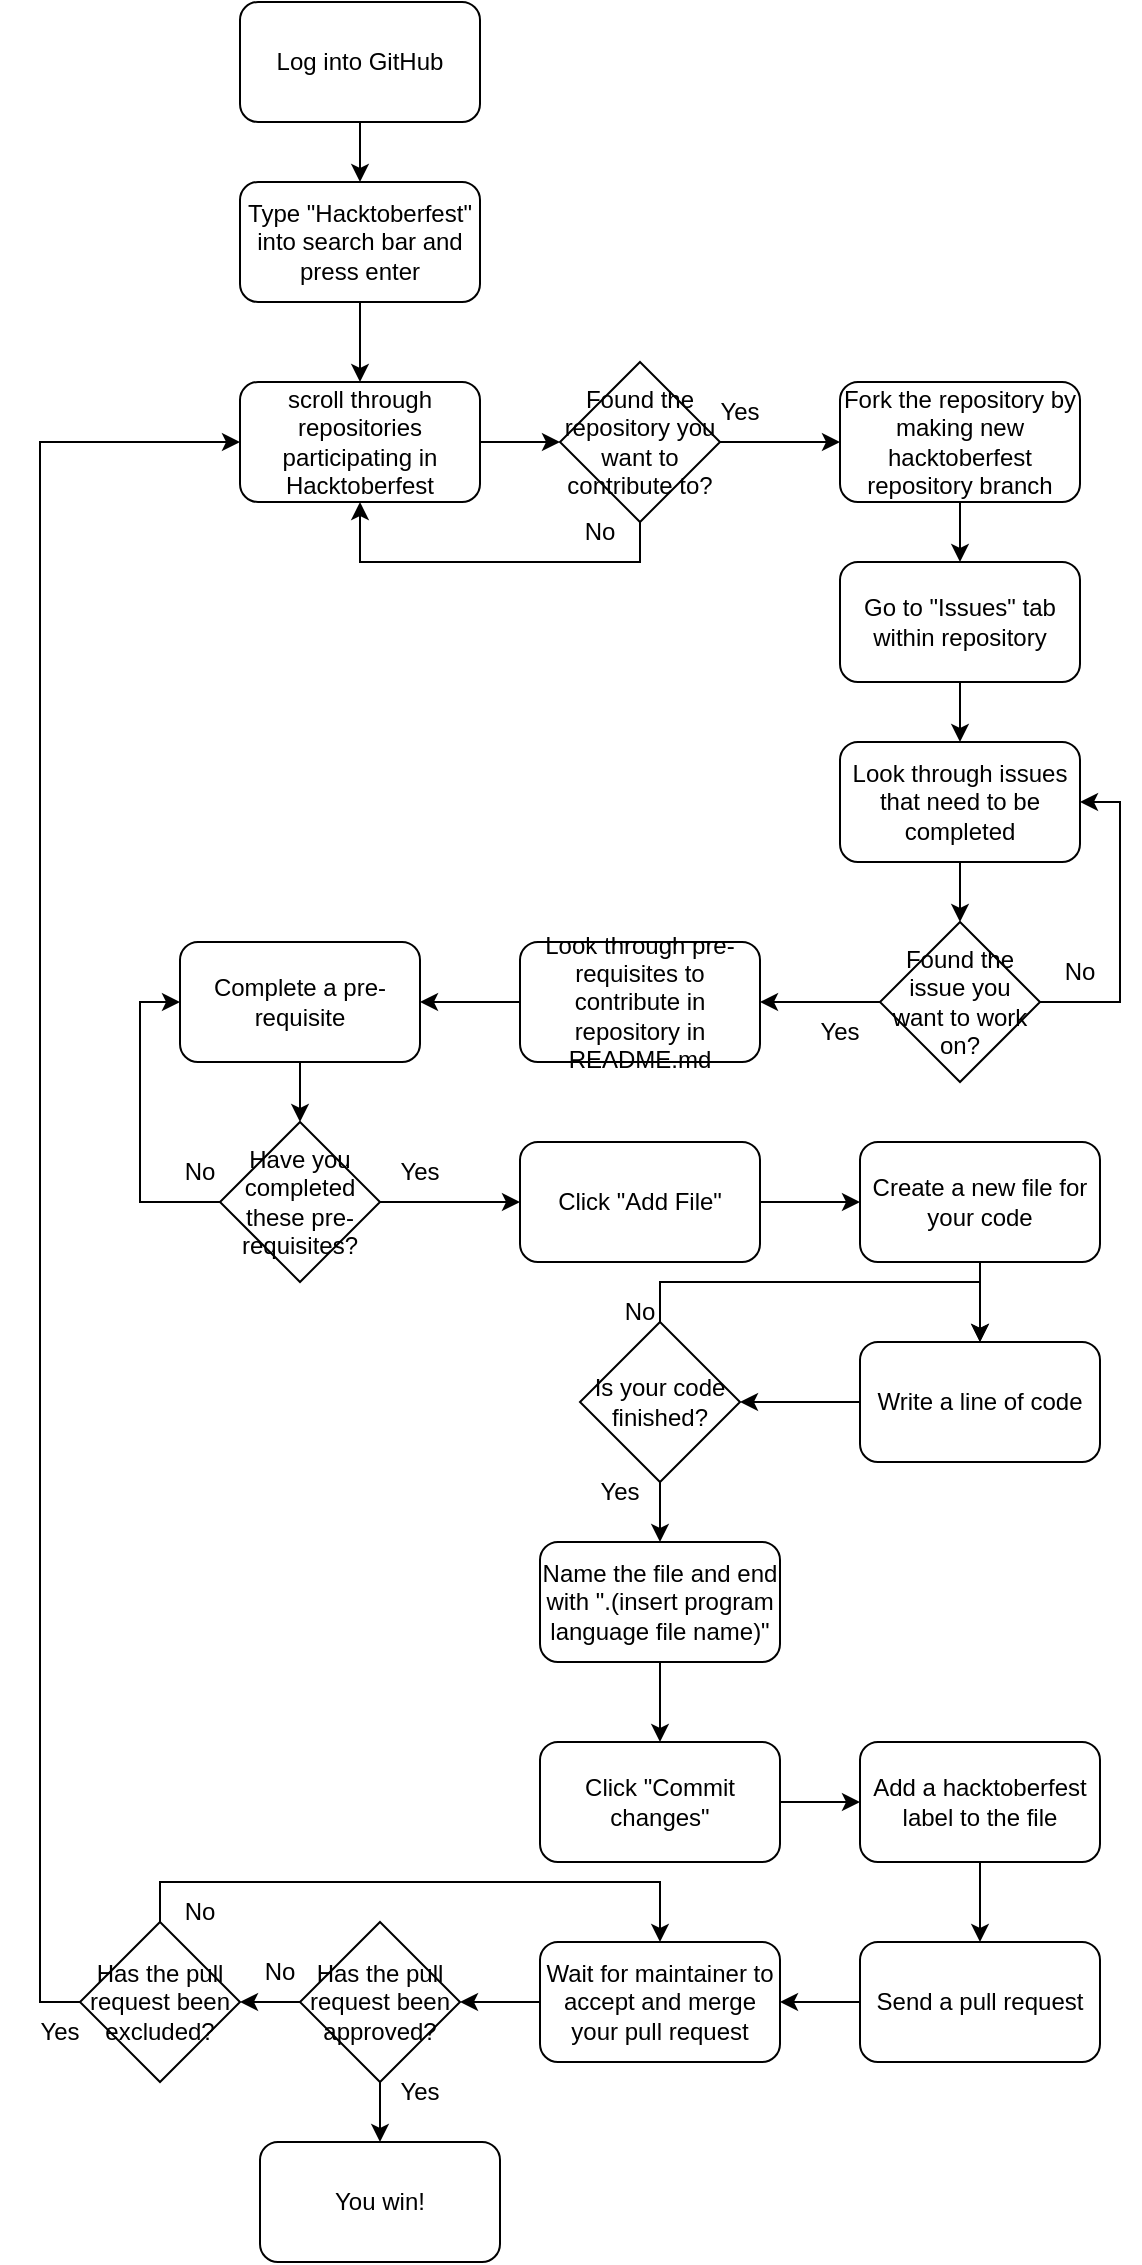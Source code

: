 <mxfile version="22.0.8" type="github">
  <diagram id="C5RBs43oDa-KdzZeNtuy" name="Page-1">
    <mxGraphModel dx="882" dy="480" grid="1" gridSize="10" guides="1" tooltips="1" connect="1" arrows="1" fold="1" page="1" pageScale="1" pageWidth="827" pageHeight="1169" math="0" shadow="0">
      <root>
        <mxCell id="WIyWlLk6GJQsqaUBKTNV-0" />
        <mxCell id="WIyWlLk6GJQsqaUBKTNV-1" parent="WIyWlLk6GJQsqaUBKTNV-0" />
        <mxCell id="LBUSXOYxLL9FHg3XURjK-1" style="edgeStyle=orthogonalEdgeStyle;rounded=0;orthogonalLoop=1;jettySize=auto;html=1;exitX=0.5;exitY=1;exitDx=0;exitDy=0;entryX=0.5;entryY=0;entryDx=0;entryDy=0;" edge="1" parent="WIyWlLk6GJQsqaUBKTNV-1" source="WIyWlLk6GJQsqaUBKTNV-3" target="LBUSXOYxLL9FHg3XURjK-0">
          <mxGeometry relative="1" as="geometry" />
        </mxCell>
        <mxCell id="WIyWlLk6GJQsqaUBKTNV-3" value="Log into GitHub" style="rounded=1;whiteSpace=wrap;html=1;fontSize=12;glass=0;strokeWidth=1;shadow=0;" parent="WIyWlLk6GJQsqaUBKTNV-1" vertex="1">
          <mxGeometry x="230" y="20" width="120" height="60" as="geometry" />
        </mxCell>
        <mxCell id="LBUSXOYxLL9FHg3XURjK-7" value="" style="edgeStyle=orthogonalEdgeStyle;rounded=0;orthogonalLoop=1;jettySize=auto;html=1;" edge="1" parent="WIyWlLk6GJQsqaUBKTNV-1" source="LBUSXOYxLL9FHg3XURjK-0" target="LBUSXOYxLL9FHg3XURjK-6">
          <mxGeometry relative="1" as="geometry" />
        </mxCell>
        <mxCell id="LBUSXOYxLL9FHg3XURjK-0" value="Type &quot;Hacktoberfest&quot; into search bar and press enter" style="rounded=1;whiteSpace=wrap;html=1;" vertex="1" parent="WIyWlLk6GJQsqaUBKTNV-1">
          <mxGeometry x="230" y="110" width="120" height="60" as="geometry" />
        </mxCell>
        <mxCell id="LBUSXOYxLL9FHg3XURjK-11" style="edgeStyle=orthogonalEdgeStyle;rounded=0;orthogonalLoop=1;jettySize=auto;html=1;exitX=0.5;exitY=1;exitDx=0;exitDy=0;entryX=0.5;entryY=1;entryDx=0;entryDy=0;" edge="1" parent="WIyWlLk6GJQsqaUBKTNV-1" source="LBUSXOYxLL9FHg3XURjK-3" target="LBUSXOYxLL9FHg3XURjK-6">
          <mxGeometry relative="1" as="geometry" />
        </mxCell>
        <mxCell id="LBUSXOYxLL9FHg3XURjK-57" value="" style="edgeStyle=orthogonalEdgeStyle;rounded=0;orthogonalLoop=1;jettySize=auto;html=1;" edge="1" parent="WIyWlLk6GJQsqaUBKTNV-1" source="LBUSXOYxLL9FHg3XURjK-3" target="LBUSXOYxLL9FHg3XURjK-56">
          <mxGeometry relative="1" as="geometry" />
        </mxCell>
        <mxCell id="LBUSXOYxLL9FHg3XURjK-3" value="Found the repository you want to contribute to?" style="rhombus;whiteSpace=wrap;html=1;" vertex="1" parent="WIyWlLk6GJQsqaUBKTNV-1">
          <mxGeometry x="390" y="200" width="80" height="80" as="geometry" />
        </mxCell>
        <mxCell id="LBUSXOYxLL9FHg3XURjK-8" value="" style="edgeStyle=orthogonalEdgeStyle;rounded=0;orthogonalLoop=1;jettySize=auto;html=1;" edge="1" parent="WIyWlLk6GJQsqaUBKTNV-1" source="LBUSXOYxLL9FHg3XURjK-6" target="LBUSXOYxLL9FHg3XURjK-3">
          <mxGeometry relative="1" as="geometry" />
        </mxCell>
        <mxCell id="LBUSXOYxLL9FHg3XURjK-6" value="scroll through repositories participating in Hacktoberfest" style="rounded=1;whiteSpace=wrap;html=1;" vertex="1" parent="WIyWlLk6GJQsqaUBKTNV-1">
          <mxGeometry x="230" y="210" width="120" height="60" as="geometry" />
        </mxCell>
        <mxCell id="LBUSXOYxLL9FHg3XURjK-33" value="" style="edgeStyle=orthogonalEdgeStyle;rounded=0;orthogonalLoop=1;jettySize=auto;html=1;" edge="1" parent="WIyWlLk6GJQsqaUBKTNV-1" source="LBUSXOYxLL9FHg3XURjK-9" target="LBUSXOYxLL9FHg3XURjK-32">
          <mxGeometry relative="1" as="geometry" />
        </mxCell>
        <mxCell id="LBUSXOYxLL9FHg3XURjK-9" value="Look through pre-requisites to contribute in repository in README.md" style="rounded=1;whiteSpace=wrap;html=1;" vertex="1" parent="WIyWlLk6GJQsqaUBKTNV-1">
          <mxGeometry x="370" y="490" width="120" height="60" as="geometry" />
        </mxCell>
        <mxCell id="LBUSXOYxLL9FHg3XURjK-12" value="No" style="text;html=1;strokeColor=none;fillColor=none;align=center;verticalAlign=middle;whiteSpace=wrap;rounded=0;" vertex="1" parent="WIyWlLk6GJQsqaUBKTNV-1">
          <mxGeometry x="380" y="270" width="60" height="30" as="geometry" />
        </mxCell>
        <mxCell id="LBUSXOYxLL9FHg3XURjK-16" value="Yes" style="text;html=1;strokeColor=none;fillColor=none;align=center;verticalAlign=middle;whiteSpace=wrap;rounded=0;" vertex="1" parent="WIyWlLk6GJQsqaUBKTNV-1">
          <mxGeometry x="450" y="210" width="60" height="30" as="geometry" />
        </mxCell>
        <mxCell id="LBUSXOYxLL9FHg3XURjK-35" style="edgeStyle=orthogonalEdgeStyle;rounded=0;orthogonalLoop=1;jettySize=auto;html=1;exitX=0;exitY=0.5;exitDx=0;exitDy=0;entryX=0;entryY=0.5;entryDx=0;entryDy=0;" edge="1" parent="WIyWlLk6GJQsqaUBKTNV-1" source="LBUSXOYxLL9FHg3XURjK-17" target="LBUSXOYxLL9FHg3XURjK-32">
          <mxGeometry relative="1" as="geometry" />
        </mxCell>
        <mxCell id="LBUSXOYxLL9FHg3XURjK-40" style="edgeStyle=orthogonalEdgeStyle;rounded=0;orthogonalLoop=1;jettySize=auto;html=1;exitX=1;exitY=0.5;exitDx=0;exitDy=0;entryX=0;entryY=0.5;entryDx=0;entryDy=0;" edge="1" parent="WIyWlLk6GJQsqaUBKTNV-1" source="LBUSXOYxLL9FHg3XURjK-17" target="LBUSXOYxLL9FHg3XURjK-36">
          <mxGeometry relative="1" as="geometry" />
        </mxCell>
        <mxCell id="LBUSXOYxLL9FHg3XURjK-17" value="Have you completed these pre-requisites?" style="rhombus;whiteSpace=wrap;html=1;" vertex="1" parent="WIyWlLk6GJQsqaUBKTNV-1">
          <mxGeometry x="220" y="580" width="80" height="80" as="geometry" />
        </mxCell>
        <mxCell id="LBUSXOYxLL9FHg3XURjK-23" value="" style="edgeStyle=orthogonalEdgeStyle;rounded=0;orthogonalLoop=1;jettySize=auto;html=1;" edge="1" parent="WIyWlLk6GJQsqaUBKTNV-1" source="LBUSXOYxLL9FHg3XURjK-19" target="LBUSXOYxLL9FHg3XURjK-22">
          <mxGeometry relative="1" as="geometry" />
        </mxCell>
        <mxCell id="LBUSXOYxLL9FHg3XURjK-19" value="Go to &quot;Issues&quot; tab within repository" style="rounded=1;whiteSpace=wrap;html=1;" vertex="1" parent="WIyWlLk6GJQsqaUBKTNV-1">
          <mxGeometry x="530" y="300" width="120" height="60" as="geometry" />
        </mxCell>
        <mxCell id="LBUSXOYxLL9FHg3XURjK-25" value="" style="edgeStyle=orthogonalEdgeStyle;rounded=0;orthogonalLoop=1;jettySize=auto;html=1;" edge="1" parent="WIyWlLk6GJQsqaUBKTNV-1" source="LBUSXOYxLL9FHg3XURjK-22" target="LBUSXOYxLL9FHg3XURjK-24">
          <mxGeometry relative="1" as="geometry" />
        </mxCell>
        <mxCell id="LBUSXOYxLL9FHg3XURjK-22" value="Look through issues that need to be completed" style="rounded=1;whiteSpace=wrap;html=1;" vertex="1" parent="WIyWlLk6GJQsqaUBKTNV-1">
          <mxGeometry x="530" y="390" width="120" height="60" as="geometry" />
        </mxCell>
        <mxCell id="LBUSXOYxLL9FHg3XURjK-27" value="" style="edgeStyle=orthogonalEdgeStyle;rounded=0;orthogonalLoop=1;jettySize=auto;html=1;" edge="1" parent="WIyWlLk6GJQsqaUBKTNV-1" source="LBUSXOYxLL9FHg3XURjK-24" target="LBUSXOYxLL9FHg3XURjK-9">
          <mxGeometry relative="1" as="geometry" />
        </mxCell>
        <mxCell id="LBUSXOYxLL9FHg3XURjK-55" style="edgeStyle=orthogonalEdgeStyle;rounded=0;orthogonalLoop=1;jettySize=auto;html=1;exitX=1;exitY=0.5;exitDx=0;exitDy=0;entryX=1;entryY=0.5;entryDx=0;entryDy=0;" edge="1" parent="WIyWlLk6GJQsqaUBKTNV-1" source="LBUSXOYxLL9FHg3XURjK-24" target="LBUSXOYxLL9FHg3XURjK-22">
          <mxGeometry relative="1" as="geometry">
            <Array as="points">
              <mxPoint x="670" y="520" />
              <mxPoint x="670" y="420" />
            </Array>
          </mxGeometry>
        </mxCell>
        <mxCell id="LBUSXOYxLL9FHg3XURjK-24" value="Found the issue you want to work on?" style="rhombus;whiteSpace=wrap;html=1;" vertex="1" parent="WIyWlLk6GJQsqaUBKTNV-1">
          <mxGeometry x="550" y="480" width="80" height="80" as="geometry" />
        </mxCell>
        <mxCell id="LBUSXOYxLL9FHg3XURjK-28" value="Yes" style="text;html=1;strokeColor=none;fillColor=none;align=center;verticalAlign=middle;whiteSpace=wrap;rounded=0;" vertex="1" parent="WIyWlLk6GJQsqaUBKTNV-1">
          <mxGeometry x="500" y="520" width="60" height="30" as="geometry" />
        </mxCell>
        <mxCell id="LBUSXOYxLL9FHg3XURjK-29" value="No" style="text;html=1;strokeColor=none;fillColor=none;align=center;verticalAlign=middle;whiteSpace=wrap;rounded=0;" vertex="1" parent="WIyWlLk6GJQsqaUBKTNV-1">
          <mxGeometry x="620" y="490" width="60" height="30" as="geometry" />
        </mxCell>
        <mxCell id="LBUSXOYxLL9FHg3XURjK-34" value="" style="edgeStyle=orthogonalEdgeStyle;rounded=0;orthogonalLoop=1;jettySize=auto;html=1;" edge="1" parent="WIyWlLk6GJQsqaUBKTNV-1" source="LBUSXOYxLL9FHg3XURjK-32" target="LBUSXOYxLL9FHg3XURjK-17">
          <mxGeometry relative="1" as="geometry" />
        </mxCell>
        <mxCell id="LBUSXOYxLL9FHg3XURjK-32" value="Complete a pre-requisite" style="rounded=1;whiteSpace=wrap;html=1;" vertex="1" parent="WIyWlLk6GJQsqaUBKTNV-1">
          <mxGeometry x="200" y="490" width="120" height="60" as="geometry" />
        </mxCell>
        <mxCell id="LBUSXOYxLL9FHg3XURjK-42" value="" style="edgeStyle=orthogonalEdgeStyle;rounded=0;orthogonalLoop=1;jettySize=auto;html=1;" edge="1" parent="WIyWlLk6GJQsqaUBKTNV-1" source="LBUSXOYxLL9FHg3XURjK-36" target="LBUSXOYxLL9FHg3XURjK-41">
          <mxGeometry relative="1" as="geometry" />
        </mxCell>
        <mxCell id="LBUSXOYxLL9FHg3XURjK-36" value="Click &quot;Add File&quot;" style="rounded=1;whiteSpace=wrap;html=1;" vertex="1" parent="WIyWlLk6GJQsqaUBKTNV-1">
          <mxGeometry x="370" y="590" width="120" height="60" as="geometry" />
        </mxCell>
        <mxCell id="LBUSXOYxLL9FHg3XURjK-37" value="No" style="text;html=1;strokeColor=none;fillColor=none;align=center;verticalAlign=middle;whiteSpace=wrap;rounded=0;" vertex="1" parent="WIyWlLk6GJQsqaUBKTNV-1">
          <mxGeometry x="180" y="590" width="60" height="30" as="geometry" />
        </mxCell>
        <mxCell id="LBUSXOYxLL9FHg3XURjK-39" value="Yes" style="text;html=1;strokeColor=none;fillColor=none;align=center;verticalAlign=middle;whiteSpace=wrap;rounded=0;" vertex="1" parent="WIyWlLk6GJQsqaUBKTNV-1">
          <mxGeometry x="290" y="590" width="60" height="30" as="geometry" />
        </mxCell>
        <mxCell id="LBUSXOYxLL9FHg3XURjK-50" value="" style="edgeStyle=orthogonalEdgeStyle;rounded=0;orthogonalLoop=1;jettySize=auto;html=1;" edge="1" parent="WIyWlLk6GJQsqaUBKTNV-1" source="LBUSXOYxLL9FHg3XURjK-41" target="LBUSXOYxLL9FHg3XURjK-43">
          <mxGeometry relative="1" as="geometry" />
        </mxCell>
        <mxCell id="LBUSXOYxLL9FHg3XURjK-41" value="Create a new file for your code" style="rounded=1;whiteSpace=wrap;html=1;" vertex="1" parent="WIyWlLk6GJQsqaUBKTNV-1">
          <mxGeometry x="540" y="590" width="120" height="60" as="geometry" />
        </mxCell>
        <mxCell id="LBUSXOYxLL9FHg3XURjK-45" value="" style="edgeStyle=orthogonalEdgeStyle;rounded=0;orthogonalLoop=1;jettySize=auto;html=1;" edge="1" parent="WIyWlLk6GJQsqaUBKTNV-1" source="LBUSXOYxLL9FHg3XURjK-43" target="LBUSXOYxLL9FHg3XURjK-44">
          <mxGeometry relative="1" as="geometry" />
        </mxCell>
        <mxCell id="LBUSXOYxLL9FHg3XURjK-43" value="Write a line of code" style="rounded=1;whiteSpace=wrap;html=1;" vertex="1" parent="WIyWlLk6GJQsqaUBKTNV-1">
          <mxGeometry x="540" y="690" width="120" height="60" as="geometry" />
        </mxCell>
        <mxCell id="LBUSXOYxLL9FHg3XURjK-52" style="edgeStyle=orthogonalEdgeStyle;rounded=0;orthogonalLoop=1;jettySize=auto;html=1;exitX=0.5;exitY=0;exitDx=0;exitDy=0;entryX=0.5;entryY=0;entryDx=0;entryDy=0;" edge="1" parent="WIyWlLk6GJQsqaUBKTNV-1" source="LBUSXOYxLL9FHg3XURjK-44" target="LBUSXOYxLL9FHg3XURjK-43">
          <mxGeometry relative="1" as="geometry" />
        </mxCell>
        <mxCell id="LBUSXOYxLL9FHg3XURjK-53" value="" style="edgeStyle=orthogonalEdgeStyle;rounded=0;orthogonalLoop=1;jettySize=auto;html=1;" edge="1" parent="WIyWlLk6GJQsqaUBKTNV-1" source="LBUSXOYxLL9FHg3XURjK-44" target="LBUSXOYxLL9FHg3XURjK-46">
          <mxGeometry relative="1" as="geometry" />
        </mxCell>
        <mxCell id="LBUSXOYxLL9FHg3XURjK-44" value="Is your code finished?" style="rhombus;whiteSpace=wrap;html=1;" vertex="1" parent="WIyWlLk6GJQsqaUBKTNV-1">
          <mxGeometry x="400" y="680" width="80" height="80" as="geometry" />
        </mxCell>
        <mxCell id="LBUSXOYxLL9FHg3XURjK-61" value="" style="edgeStyle=orthogonalEdgeStyle;rounded=0;orthogonalLoop=1;jettySize=auto;html=1;" edge="1" parent="WIyWlLk6GJQsqaUBKTNV-1" source="LBUSXOYxLL9FHg3XURjK-46" target="LBUSXOYxLL9FHg3XURjK-54">
          <mxGeometry relative="1" as="geometry" />
        </mxCell>
        <mxCell id="LBUSXOYxLL9FHg3XURjK-46" value="Name the file and end with &quot;.(insert program language file name)&quot;" style="rounded=1;whiteSpace=wrap;html=1;" vertex="1" parent="WIyWlLk6GJQsqaUBKTNV-1">
          <mxGeometry x="380" y="790" width="120" height="60" as="geometry" />
        </mxCell>
        <mxCell id="LBUSXOYxLL9FHg3XURjK-65" value="" style="edgeStyle=orthogonalEdgeStyle;rounded=0;orthogonalLoop=1;jettySize=auto;html=1;" edge="1" parent="WIyWlLk6GJQsqaUBKTNV-1" source="LBUSXOYxLL9FHg3XURjK-54" target="LBUSXOYxLL9FHg3XURjK-62">
          <mxGeometry relative="1" as="geometry" />
        </mxCell>
        <mxCell id="LBUSXOYxLL9FHg3XURjK-54" value="Click &quot;Commit changes&quot;" style="rounded=1;whiteSpace=wrap;html=1;" vertex="1" parent="WIyWlLk6GJQsqaUBKTNV-1">
          <mxGeometry x="380" y="890" width="120" height="60" as="geometry" />
        </mxCell>
        <mxCell id="LBUSXOYxLL9FHg3XURjK-58" value="" style="edgeStyle=orthogonalEdgeStyle;rounded=0;orthogonalLoop=1;jettySize=auto;html=1;" edge="1" parent="WIyWlLk6GJQsqaUBKTNV-1" source="LBUSXOYxLL9FHg3XURjK-56" target="LBUSXOYxLL9FHg3XURjK-19">
          <mxGeometry relative="1" as="geometry" />
        </mxCell>
        <mxCell id="LBUSXOYxLL9FHg3XURjK-56" value="Fork the repository by making new hacktoberfest repository branch" style="rounded=1;whiteSpace=wrap;html=1;" vertex="1" parent="WIyWlLk6GJQsqaUBKTNV-1">
          <mxGeometry x="530" y="210" width="120" height="60" as="geometry" />
        </mxCell>
        <mxCell id="LBUSXOYxLL9FHg3XURjK-59" value="No" style="text;html=1;strokeColor=none;fillColor=none;align=center;verticalAlign=middle;whiteSpace=wrap;rounded=0;" vertex="1" parent="WIyWlLk6GJQsqaUBKTNV-1">
          <mxGeometry x="400" y="660" width="60" height="30" as="geometry" />
        </mxCell>
        <mxCell id="LBUSXOYxLL9FHg3XURjK-60" value="Yes" style="text;html=1;strokeColor=none;fillColor=none;align=center;verticalAlign=middle;whiteSpace=wrap;rounded=0;" vertex="1" parent="WIyWlLk6GJQsqaUBKTNV-1">
          <mxGeometry x="390" y="750" width="60" height="30" as="geometry" />
        </mxCell>
        <mxCell id="LBUSXOYxLL9FHg3XURjK-67" value="" style="edgeStyle=orthogonalEdgeStyle;rounded=0;orthogonalLoop=1;jettySize=auto;html=1;" edge="1" parent="WIyWlLk6GJQsqaUBKTNV-1" source="LBUSXOYxLL9FHg3XURjK-62" target="LBUSXOYxLL9FHg3XURjK-66">
          <mxGeometry relative="1" as="geometry" />
        </mxCell>
        <mxCell id="LBUSXOYxLL9FHg3XURjK-62" value="Add a hacktoberfest label to the file" style="rounded=1;whiteSpace=wrap;html=1;" vertex="1" parent="WIyWlLk6GJQsqaUBKTNV-1">
          <mxGeometry x="540" y="890" width="120" height="60" as="geometry" />
        </mxCell>
        <mxCell id="LBUSXOYxLL9FHg3XURjK-73" value="" style="edgeStyle=orthogonalEdgeStyle;rounded=0;orthogonalLoop=1;jettySize=auto;html=1;" edge="1" parent="WIyWlLk6GJQsqaUBKTNV-1" source="LBUSXOYxLL9FHg3XURjK-66" target="LBUSXOYxLL9FHg3XURjK-68">
          <mxGeometry relative="1" as="geometry" />
        </mxCell>
        <mxCell id="LBUSXOYxLL9FHg3XURjK-66" value="Send a pull request" style="rounded=1;whiteSpace=wrap;html=1;" vertex="1" parent="WIyWlLk6GJQsqaUBKTNV-1">
          <mxGeometry x="540" y="990" width="120" height="60" as="geometry" />
        </mxCell>
        <mxCell id="LBUSXOYxLL9FHg3XURjK-71" value="" style="edgeStyle=orthogonalEdgeStyle;rounded=0;orthogonalLoop=1;jettySize=auto;html=1;" edge="1" parent="WIyWlLk6GJQsqaUBKTNV-1" source="LBUSXOYxLL9FHg3XURjK-68" target="LBUSXOYxLL9FHg3XURjK-70">
          <mxGeometry relative="1" as="geometry" />
        </mxCell>
        <mxCell id="LBUSXOYxLL9FHg3XURjK-68" value="Wait for maintainer to accept and merge your pull request" style="rounded=1;whiteSpace=wrap;html=1;" vertex="1" parent="WIyWlLk6GJQsqaUBKTNV-1">
          <mxGeometry x="380" y="990" width="120" height="60" as="geometry" />
        </mxCell>
        <mxCell id="LBUSXOYxLL9FHg3XURjK-77" style="edgeStyle=orthogonalEdgeStyle;rounded=0;orthogonalLoop=1;jettySize=auto;html=1;exitX=0.5;exitY=1;exitDx=0;exitDy=0;entryX=0.5;entryY=0;entryDx=0;entryDy=0;" edge="1" parent="WIyWlLk6GJQsqaUBKTNV-1" source="LBUSXOYxLL9FHg3XURjK-70" target="LBUSXOYxLL9FHg3XURjK-76">
          <mxGeometry relative="1" as="geometry" />
        </mxCell>
        <mxCell id="LBUSXOYxLL9FHg3XURjK-79" style="edgeStyle=orthogonalEdgeStyle;rounded=0;orthogonalLoop=1;jettySize=auto;html=1;exitX=0;exitY=0.5;exitDx=0;exitDy=0;entryX=1;entryY=0.5;entryDx=0;entryDy=0;" edge="1" parent="WIyWlLk6GJQsqaUBKTNV-1" source="LBUSXOYxLL9FHg3XURjK-70" target="LBUSXOYxLL9FHg3XURjK-75">
          <mxGeometry relative="1" as="geometry" />
        </mxCell>
        <mxCell id="LBUSXOYxLL9FHg3XURjK-70" value="Has the pull request been approved?" style="rhombus;whiteSpace=wrap;html=1;" vertex="1" parent="WIyWlLk6GJQsqaUBKTNV-1">
          <mxGeometry x="260" y="980" width="80" height="80" as="geometry" />
        </mxCell>
        <mxCell id="LBUSXOYxLL9FHg3XURjK-74" value="No" style="text;html=1;strokeColor=none;fillColor=none;align=center;verticalAlign=middle;whiteSpace=wrap;rounded=0;" vertex="1" parent="WIyWlLk6GJQsqaUBKTNV-1">
          <mxGeometry x="220" y="990" width="60" height="30" as="geometry" />
        </mxCell>
        <mxCell id="LBUSXOYxLL9FHg3XURjK-81" style="edgeStyle=orthogonalEdgeStyle;rounded=0;orthogonalLoop=1;jettySize=auto;html=1;exitX=0.5;exitY=0;exitDx=0;exitDy=0;entryX=0.5;entryY=0;entryDx=0;entryDy=0;" edge="1" parent="WIyWlLk6GJQsqaUBKTNV-1" source="LBUSXOYxLL9FHg3XURjK-75" target="LBUSXOYxLL9FHg3XURjK-68">
          <mxGeometry relative="1" as="geometry" />
        </mxCell>
        <mxCell id="LBUSXOYxLL9FHg3XURjK-82" style="edgeStyle=orthogonalEdgeStyle;rounded=0;orthogonalLoop=1;jettySize=auto;html=1;exitX=0;exitY=0.5;exitDx=0;exitDy=0;entryX=0;entryY=0.5;entryDx=0;entryDy=0;" edge="1" parent="WIyWlLk6GJQsqaUBKTNV-1" source="LBUSXOYxLL9FHg3XURjK-75" target="LBUSXOYxLL9FHg3XURjK-6">
          <mxGeometry relative="1" as="geometry" />
        </mxCell>
        <mxCell id="LBUSXOYxLL9FHg3XURjK-75" value="Has the pull request been excluded?" style="rhombus;whiteSpace=wrap;html=1;" vertex="1" parent="WIyWlLk6GJQsqaUBKTNV-1">
          <mxGeometry x="150" y="980" width="80" height="80" as="geometry" />
        </mxCell>
        <mxCell id="LBUSXOYxLL9FHg3XURjK-76" value="You win!" style="rounded=1;whiteSpace=wrap;html=1;" vertex="1" parent="WIyWlLk6GJQsqaUBKTNV-1">
          <mxGeometry x="240" y="1090" width="120" height="60" as="geometry" />
        </mxCell>
        <mxCell id="LBUSXOYxLL9FHg3XURjK-78" value="Yes" style="text;html=1;strokeColor=none;fillColor=none;align=center;verticalAlign=middle;whiteSpace=wrap;rounded=0;" vertex="1" parent="WIyWlLk6GJQsqaUBKTNV-1">
          <mxGeometry x="290" y="1050" width="60" height="30" as="geometry" />
        </mxCell>
        <mxCell id="LBUSXOYxLL9FHg3XURjK-80" value="No" style="text;html=1;strokeColor=none;fillColor=none;align=center;verticalAlign=middle;whiteSpace=wrap;rounded=0;" vertex="1" parent="WIyWlLk6GJQsqaUBKTNV-1">
          <mxGeometry x="180" y="960" width="60" height="30" as="geometry" />
        </mxCell>
        <mxCell id="LBUSXOYxLL9FHg3XURjK-83" value="Yes" style="text;html=1;strokeColor=none;fillColor=none;align=center;verticalAlign=middle;whiteSpace=wrap;rounded=0;" vertex="1" parent="WIyWlLk6GJQsqaUBKTNV-1">
          <mxGeometry x="110" y="1020" width="60" height="30" as="geometry" />
        </mxCell>
      </root>
    </mxGraphModel>
  </diagram>
</mxfile>
